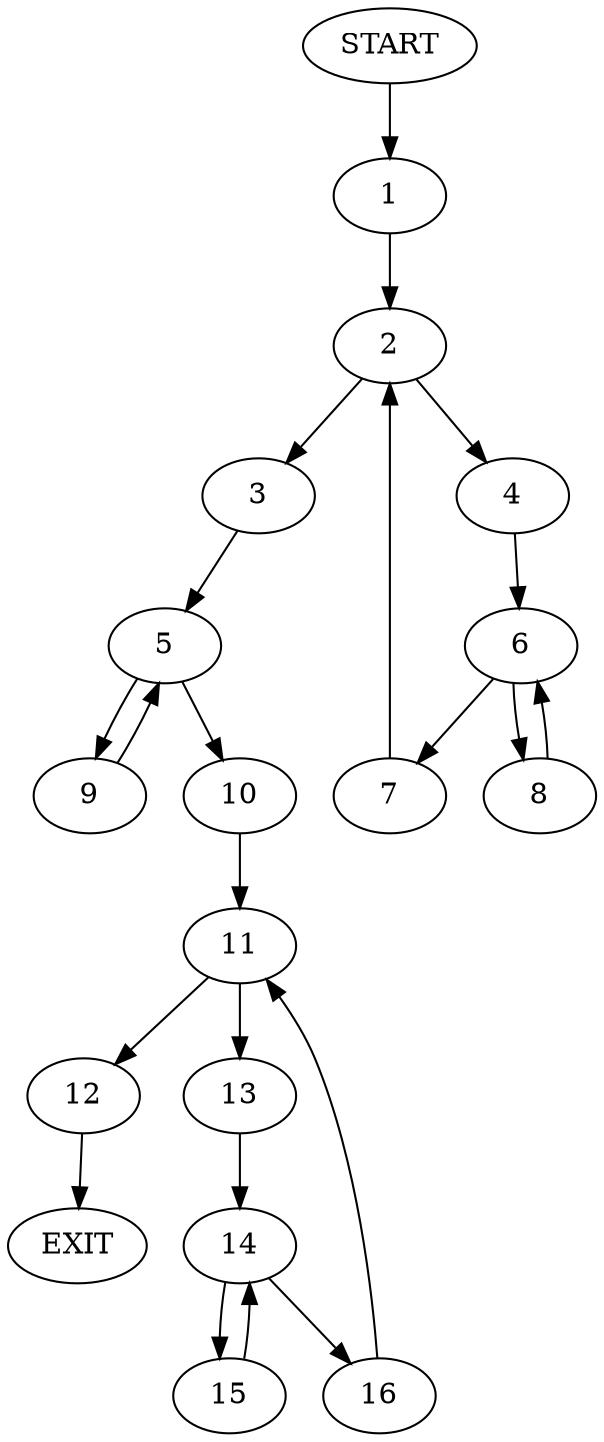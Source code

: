 digraph {
0 [label="START"]
17 [label="EXIT"]
0 -> 1
1 -> 2
2 -> 3
2 -> 4
3 -> 5
4 -> 6
6 -> 7
6 -> 8
7 -> 2
8 -> 6
5 -> 9
5 -> 10
9 -> 5
10 -> 11
11 -> 12
11 -> 13
12 -> 17
13 -> 14
14 -> 15
14 -> 16
15 -> 14
16 -> 11
}
